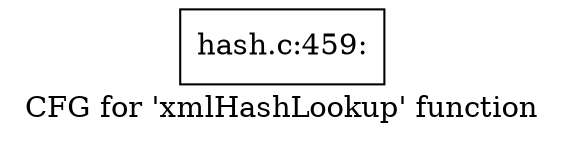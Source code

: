 digraph "CFG for 'xmlHashLookup' function" {
	label="CFG for 'xmlHashLookup' function";

	Node0x55c4696b35d0 [shape=record,label="{hash.c:459:}"];
}
